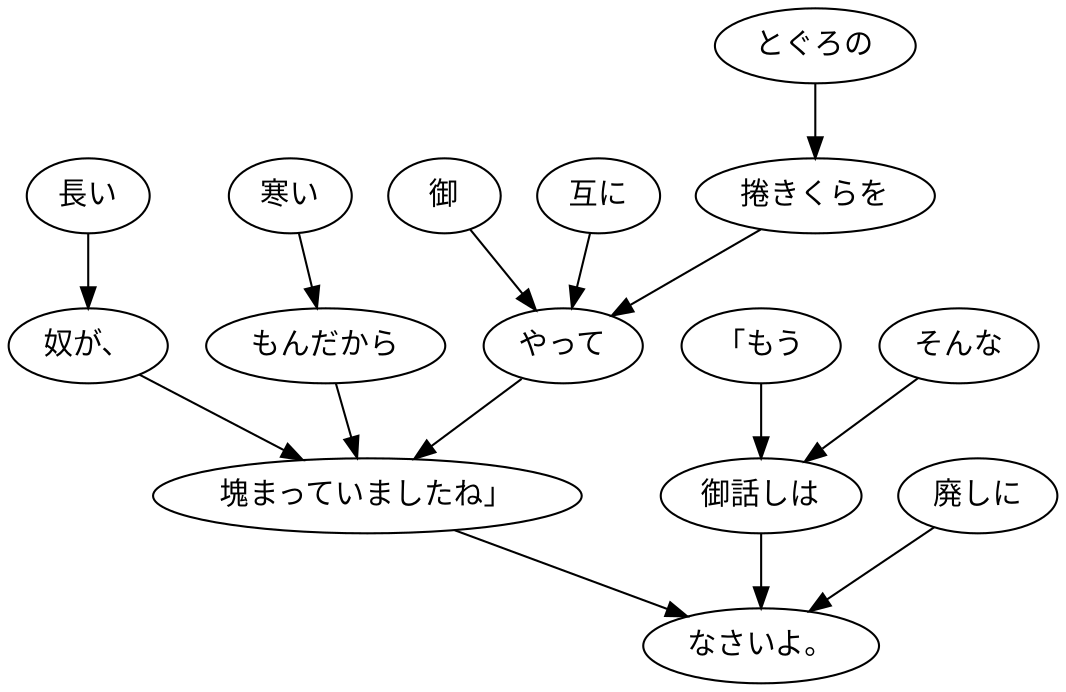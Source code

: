 digraph graph3612 {
	node0 [label="長い"];
	node1 [label="奴が、"];
	node2 [label="寒い"];
	node3 [label="もんだから"];
	node4 [label="御"];
	node5 [label="互に"];
	node6 [label="とぐろの"];
	node7 [label="捲きくらを"];
	node8 [label="やって"];
	node9 [label="塊まっていましたね」"];
	node10 [label="「もう"];
	node11 [label="そんな"];
	node12 [label="御話しは"];
	node13 [label="廃しに"];
	node14 [label="なさいよ。"];
	node0 -> node1;
	node1 -> node9;
	node2 -> node3;
	node3 -> node9;
	node4 -> node8;
	node5 -> node8;
	node6 -> node7;
	node7 -> node8;
	node8 -> node9;
	node9 -> node14;
	node10 -> node12;
	node11 -> node12;
	node12 -> node14;
	node13 -> node14;
}
